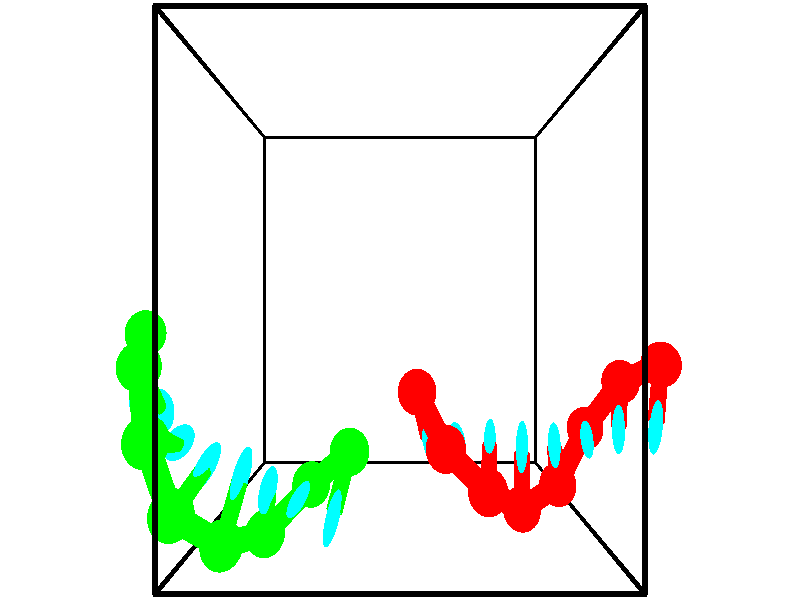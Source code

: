 // switches for output
#declare DRAW_BASES = 1; // possible values are 0, 1; only relevant for DNA ribbons
#declare DRAW_BASES_TYPE = 3; // possible values are 1, 2, 3; only relevant for DNA ribbons
#declare DRAW_FOG = 0; // set to 1 to enable fog

#include "colors.inc"

#include "transforms.inc"
background { rgb <1, 1, 1>}

#default {
   normal{
       ripples 0.25
       frequency 0.20
       turbulence 0.2
       lambda 5
   }
	finish {
		phong 0.1
		phong_size 40.
	}
}

// original window dimensions: 1024x640


// camera settings

camera {
	sky <-0, 1, 0>
	up <-0, 1, 0>
	right 1.6 * <1, 0, 0>
	location <2.5, 2.5, 11.1562>
	look_at <2.5, 2.5, 2.5>
	direction <0, 0, -8.6562>
	angle 67.0682
}


# declare cpy_camera_pos = <2.5, 2.5, 11.1562>;
# if (DRAW_FOG = 1)
fog {
	fog_type 2
	up vnormalize(cpy_camera_pos)
	color rgbt<1,1,1,0.3>
	distance 1e-5
	fog_alt 3e-3
	fog_offset 4
}
# end


// LIGHTS

# declare lum = 6;
global_settings {
	ambient_light rgb lum * <0.05, 0.05, 0.05>
	max_trace_level 15
}# declare cpy_direct_light_amount = 0.25;
light_source
{	1000 * <-1, -1, 1>,
	rgb lum * cpy_direct_light_amount
	parallel
}

light_source
{	1000 * <1, 1, -1>,
	rgb lum * cpy_direct_light_amount
	parallel
}

// strand 0

// nucleotide -1

// particle -1
sphere {
	<2.721260, 1.506639, 3.344181> 0.250000
	pigment { color rgbt <1,0,0,0> }
	no_shadow
}
cylinder {
	<2.815296, 1.173157, 3.144315>,  <2.871718, 0.973067, 3.024395>, 0.100000
	pigment { color rgbt <1,0,0,0> }
	no_shadow
}
cylinder {
	<2.815296, 1.173157, 3.144315>,  <2.721260, 1.506639, 3.344181>, 0.100000
	pigment { color rgbt <1,0,0,0> }
	no_shadow
}

// particle -1
sphere {
	<2.815296, 1.173157, 3.144315> 0.100000
	pigment { color rgbt <1,0,0,0> }
	no_shadow
}
sphere {
	0, 1
	scale<0.080000,0.200000,0.300000>
	matrix <0.971927, 0.206674, 0.112448,
		0.009520, -0.512074, 0.858889,
		0.235091, -0.833706, -0.499666,
		2.885823, 0.923045, 2.994415>
	pigment { color rgbt <0,1,1,0> }
	no_shadow
}
cylinder {
	<3.067570, 0.960955, 3.681628>,  <2.721260, 1.506639, 3.344181>, 0.130000
	pigment { color rgbt <1,0,0,0> }
	no_shadow
}

// nucleotide -1

// particle -1
sphere {
	<3.067570, 0.960955, 3.681628> 0.250000
	pigment { color rgbt <1,0,0,0> }
	no_shadow
}
cylinder {
	<3.185429, 0.941742, 3.299869>,  <3.256144, 0.930214, 3.070813>, 0.100000
	pigment { color rgbt <1,0,0,0> }
	no_shadow
}
cylinder {
	<3.185429, 0.941742, 3.299869>,  <3.067570, 0.960955, 3.681628>, 0.100000
	pigment { color rgbt <1,0,0,0> }
	no_shadow
}

// particle -1
sphere {
	<3.185429, 0.941742, 3.299869> 0.100000
	pigment { color rgbt <1,0,0,0> }
	no_shadow
}
sphere {
	0, 1
	scale<0.080000,0.200000,0.300000>
	matrix <0.914759, 0.303058, 0.267155,
		0.276406, -0.951761, 0.133233,
		0.294645, -0.048032, -0.954399,
		3.273822, 0.927332, 3.013549>
	pigment { color rgbt <0,1,1,0> }
	no_shadow
}
cylinder {
	<3.603009, 0.494759, 3.604722>,  <3.067570, 0.960955, 3.681628>, 0.130000
	pigment { color rgbt <1,0,0,0> }
	no_shadow
}

// nucleotide -1

// particle -1
sphere {
	<3.603009, 0.494759, 3.604722> 0.250000
	pigment { color rgbt <1,0,0,0> }
	no_shadow
}
cylinder {
	<3.661854, 0.733757, 3.289417>,  <3.697160, 0.877156, 3.100234>, 0.100000
	pigment { color rgbt <1,0,0,0> }
	no_shadow
}
cylinder {
	<3.661854, 0.733757, 3.289417>,  <3.603009, 0.494759, 3.604722>, 0.100000
	pigment { color rgbt <1,0,0,0> }
	no_shadow
}

// particle -1
sphere {
	<3.661854, 0.733757, 3.289417> 0.100000
	pigment { color rgbt <1,0,0,0> }
	no_shadow
}
sphere {
	0, 1
	scale<0.080000,0.200000,0.300000>
	matrix <0.984518, -0.011662, 0.174897,
		0.095307, -0.801788, -0.589960,
		0.147111, 0.597495, -0.788263,
		3.705987, 0.913006, 3.052938>
	pigment { color rgbt <0,1,1,0> }
	no_shadow
}
cylinder {
	<4.132202, 0.164736, 3.066423>,  <3.603009, 0.494759, 3.604722>, 0.130000
	pigment { color rgbt <1,0,0,0> }
	no_shadow
}

// nucleotide -1

// particle -1
sphere {
	<4.132202, 0.164736, 3.066423> 0.250000
	pigment { color rgbt <1,0,0,0> }
	no_shadow
}
cylinder {
	<4.127552, 0.563461, 3.097989>,  <4.124763, 0.802697, 3.116929>, 0.100000
	pigment { color rgbt <1,0,0,0> }
	no_shadow
}
cylinder {
	<4.127552, 0.563461, 3.097989>,  <4.132202, 0.164736, 3.066423>, 0.100000
	pigment { color rgbt <1,0,0,0> }
	no_shadow
}

// particle -1
sphere {
	<4.127552, 0.563461, 3.097989> 0.100000
	pigment { color rgbt <1,0,0,0> }
	no_shadow
}
sphere {
	0, 1
	scale<0.080000,0.200000,0.300000>
	matrix <0.967134, -0.008840, 0.254113,
		0.254001, 0.079275, -0.963950,
		-0.011624, 0.996814, 0.078915,
		4.124065, 0.862505, 3.121664>
	pigment { color rgbt <0,1,1,0> }
	no_shadow
}
cylinder {
	<4.694324, 0.358130, 2.757064>,  <4.132202, 0.164736, 3.066423>, 0.130000
	pigment { color rgbt <1,0,0,0> }
	no_shadow
}

// nucleotide -1

// particle -1
sphere {
	<4.694324, 0.358130, 2.757064> 0.250000
	pigment { color rgbt <1,0,0,0> }
	no_shadow
}
cylinder {
	<4.607040, 0.666893, 2.995910>,  <4.554670, 0.852150, 3.139217>, 0.100000
	pigment { color rgbt <1,0,0,0> }
	no_shadow
}
cylinder {
	<4.607040, 0.666893, 2.995910>,  <4.694324, 0.358130, 2.757064>, 0.100000
	pigment { color rgbt <1,0,0,0> }
	no_shadow
}

// particle -1
sphere {
	<4.607040, 0.666893, 2.995910> 0.100000
	pigment { color rgbt <1,0,0,0> }
	no_shadow
}
sphere {
	0, 1
	scale<0.080000,0.200000,0.300000>
	matrix <0.951456, 0.032180, 0.306098,
		0.217064, 0.634921, -0.741457,
		-0.218208, 0.771906, 0.597115,
		4.541578, 0.898465, 3.175044>
	pigment { color rgbt <0,1,1,0> }
	no_shadow
}
cylinder {
	<5.135776, 0.976994, 2.552812>,  <4.694324, 0.358130, 2.757064>, 0.130000
	pigment { color rgbt <1,0,0,0> }
	no_shadow
}

// nucleotide -1

// particle -1
sphere {
	<5.135776, 0.976994, 2.552812> 0.250000
	pigment { color rgbt <1,0,0,0> }
	no_shadow
}
cylinder {
	<5.032612, 0.975594, 2.939277>,  <4.970713, 0.974754, 3.171156>, 0.100000
	pigment { color rgbt <1,0,0,0> }
	no_shadow
}
cylinder {
	<5.032612, 0.975594, 2.939277>,  <5.135776, 0.976994, 2.552812>, 0.100000
	pigment { color rgbt <1,0,0,0> }
	no_shadow
}

// particle -1
sphere {
	<5.032612, 0.975594, 2.939277> 0.100000
	pigment { color rgbt <1,0,0,0> }
	no_shadow
}
sphere {
	0, 1
	scale<0.080000,0.200000,0.300000>
	matrix <0.956434, 0.140670, 0.255823,
		-0.136805, 0.990050, -0.032933,
		-0.257910, -0.003500, 0.966162,
		4.955239, 0.974544, 3.229125>
	pigment { color rgbt <0,1,1,0> }
	no_shadow
}
cylinder {
	<5.541894, 1.559707, 2.824872>,  <5.135776, 0.976994, 2.552812>, 0.130000
	pigment { color rgbt <1,0,0,0> }
	no_shadow
}

// nucleotide -1

// particle -1
sphere {
	<5.541894, 1.559707, 2.824872> 0.250000
	pigment { color rgbt <1,0,0,0> }
	no_shadow
}
cylinder {
	<5.426781, 1.298782, 3.105349>,  <5.357712, 1.142228, 3.273635>, 0.100000
	pigment { color rgbt <1,0,0,0> }
	no_shadow
}
cylinder {
	<5.426781, 1.298782, 3.105349>,  <5.541894, 1.559707, 2.824872>, 0.100000
	pigment { color rgbt <1,0,0,0> }
	no_shadow
}

// particle -1
sphere {
	<5.426781, 1.298782, 3.105349> 0.100000
	pigment { color rgbt <1,0,0,0> }
	no_shadow
}
sphere {
	0, 1
	scale<0.080000,0.200000,0.300000>
	matrix <0.912566, 0.035325, 0.407400,
		-0.290521, 0.757128, 0.585111,
		-0.287785, -0.652311, 0.701192,
		5.340446, 1.103089, 3.315706>
	pigment { color rgbt <0,1,1,0> }
	no_shadow
}
cylinder {
	<5.908420, 1.796847, 3.268592>,  <5.541894, 1.559707, 2.824872>, 0.130000
	pigment { color rgbt <1,0,0,0> }
	no_shadow
}

// nucleotide -1

// particle -1
sphere {
	<5.908420, 1.796847, 3.268592> 0.250000
	pigment { color rgbt <1,0,0,0> }
	no_shadow
}
cylinder {
	<5.809017, 1.437126, 3.412537>,  <5.749375, 1.221294, 3.498904>, 0.100000
	pigment { color rgbt <1,0,0,0> }
	no_shadow
}
cylinder {
	<5.809017, 1.437126, 3.412537>,  <5.908420, 1.796847, 3.268592>, 0.100000
	pigment { color rgbt <1,0,0,0> }
	no_shadow
}

// particle -1
sphere {
	<5.809017, 1.437126, 3.412537> 0.100000
	pigment { color rgbt <1,0,0,0> }
	no_shadow
}
sphere {
	0, 1
	scale<0.080000,0.200000,0.300000>
	matrix <0.939775, -0.133843, 0.314497,
		-0.234663, 0.416344, 0.878402,
		-0.248507, -0.899302, 0.359862,
		5.734465, 1.167336, 3.520495>
	pigment { color rgbt <0,1,1,0> }
	no_shadow
}
// strand 1

// nucleotide -1

// particle -1
sphere {
	<1.862885, 0.904830, 3.545397> 0.250000
	pigment { color rgbt <0,1,0,0> }
	no_shadow
}
cylinder {
	<1.765251, 0.573700, 3.747438>,  <1.706671, 0.375022, 3.868662>, 0.100000
	pigment { color rgbt <0,1,0,0> }
	no_shadow
}
cylinder {
	<1.765251, 0.573700, 3.747438>,  <1.862885, 0.904830, 3.545397>, 0.100000
	pigment { color rgbt <0,1,0,0> }
	no_shadow
}

// particle -1
sphere {
	<1.765251, 0.573700, 3.747438> 0.100000
	pigment { color rgbt <0,1,0,0> }
	no_shadow
}
sphere {
	0, 1
	scale<0.080000,0.200000,0.300000>
	matrix <-0.965694, 0.255101, -0.048569,
		-0.088646, -0.499628, -0.861692,
		-0.244085, -0.827825, 0.505102,
		1.692026, 0.325352, 3.898968>
	pigment { color rgbt <0,1,1,0> }
	no_shadow
}
cylinder {
	<1.318944, 0.453358, 3.115678>,  <1.862885, 0.904830, 3.545397>, 0.130000
	pigment { color rgbt <0,1,0,0> }
	no_shadow
}

// nucleotide -1

// particle -1
sphere {
	<1.318944, 0.453358, 3.115678> 0.250000
	pigment { color rgbt <0,1,0,0> }
	no_shadow
}
cylinder {
	<1.288277, 0.467606, 3.514246>,  <1.269876, 0.476154, 3.753386>, 0.100000
	pigment { color rgbt <0,1,0,0> }
	no_shadow
}
cylinder {
	<1.288277, 0.467606, 3.514246>,  <1.318944, 0.453358, 3.115678>, 0.100000
	pigment { color rgbt <0,1,0,0> }
	no_shadow
}

// particle -1
sphere {
	<1.288277, 0.467606, 3.514246> 0.100000
	pigment { color rgbt <0,1,0,0> }
	no_shadow
}
sphere {
	0, 1
	scale<0.080000,0.200000,0.300000>
	matrix <-0.849945, 0.520133, -0.083991,
		-0.521263, -0.853342, -0.009604,
		-0.076668, 0.035618, 0.996420,
		1.265276, 0.478291, 3.813172>
	pigment { color rgbt <0,1,1,0> }
	no_shadow
}
cylinder {
	<0.773605, 0.008190, 3.423523>,  <1.318944, 0.453358, 3.115678>, 0.130000
	pigment { color rgbt <0,1,0,0> }
	no_shadow
}

// nucleotide -1

// particle -1
sphere {
	<0.773605, 0.008190, 3.423523> 0.250000
	pigment { color rgbt <0,1,0,0> }
	no_shadow
}
cylinder {
	<0.843597, 0.330078, 3.650434>,  <0.885593, 0.523211, 3.786581>, 0.100000
	pigment { color rgbt <0,1,0,0> }
	no_shadow
}
cylinder {
	<0.843597, 0.330078, 3.650434>,  <0.773605, 0.008190, 3.423523>, 0.100000
	pigment { color rgbt <0,1,0,0> }
	no_shadow
}

// particle -1
sphere {
	<0.843597, 0.330078, 3.650434> 0.100000
	pigment { color rgbt <0,1,0,0> }
	no_shadow
}
sphere {
	0, 1
	scale<0.080000,0.200000,0.300000>
	matrix <-0.940333, 0.307361, -0.145958,
		-0.291815, -0.507890, 0.810489,
		0.174982, 0.804722, 0.567278,
		0.896092, 0.571495, 3.820617>
	pigment { color rgbt <0,1,1,0> }
	no_shadow
}
cylinder {
	<0.379264, 0.068926, 3.986492>,  <0.773605, 0.008190, 3.423523>, 0.130000
	pigment { color rgbt <0,1,0,0> }
	no_shadow
}

// nucleotide -1

// particle -1
sphere {
	<0.379264, 0.068926, 3.986492> 0.250000
	pigment { color rgbt <0,1,0,0> }
	no_shadow
}
cylinder {
	<0.479790, 0.433098, 3.855062>,  <0.540105, 0.651601, 3.776205>, 0.100000
	pigment { color rgbt <0,1,0,0> }
	no_shadow
}
cylinder {
	<0.479790, 0.433098, 3.855062>,  <0.379264, 0.068926, 3.986492>, 0.100000
	pigment { color rgbt <0,1,0,0> }
	no_shadow
}

// particle -1
sphere {
	<0.479790, 0.433098, 3.855062> 0.100000
	pigment { color rgbt <0,1,0,0> }
	no_shadow
}
sphere {
	0, 1
	scale<0.080000,0.200000,0.300000>
	matrix <-0.966618, 0.218573, -0.133697,
		-0.049905, 0.351205, 0.934968,
		0.251314, 0.910429, -0.328574,
		0.555184, 0.706227, 3.756490>
	pigment { color rgbt <0,1,1,0> }
	no_shadow
}
cylinder {
	<-0.066818, 0.483424, 4.386212>,  <0.379264, 0.068926, 3.986492>, 0.130000
	pigment { color rgbt <0,1,0,0> }
	no_shadow
}

// nucleotide -1

// particle -1
sphere {
	<-0.066818, 0.483424, 4.386212> 0.250000
	pigment { color rgbt <0,1,0,0> }
	no_shadow
}
cylinder {
	<0.053146, 0.673759, 4.055484>,  <0.125125, 0.787961, 3.857048>, 0.100000
	pigment { color rgbt <0,1,0,0> }
	no_shadow
}
cylinder {
	<0.053146, 0.673759, 4.055484>,  <-0.066818, 0.483424, 4.386212>, 0.100000
	pigment { color rgbt <0,1,0,0> }
	no_shadow
}

// particle -1
sphere {
	<0.053146, 0.673759, 4.055484> 0.100000
	pigment { color rgbt <0,1,0,0> }
	no_shadow
}
sphere {
	0, 1
	scale<0.080000,0.200000,0.300000>
	matrix <-0.935511, 0.316363, -0.157269,
		0.186740, 0.820666, 0.540032,
		0.299911, 0.475838, -0.826820,
		0.143120, 0.816511, 3.807438>
	pigment { color rgbt <0,1,1,0> }
	no_shadow
}
cylinder {
	<-0.319466, 1.183791, 4.460175>,  <-0.066818, 0.483424, 4.386212>, 0.130000
	pigment { color rgbt <0,1,0,0> }
	no_shadow
}

// nucleotide -1

// particle -1
sphere {
	<-0.319466, 1.183791, 4.460175> 0.250000
	pigment { color rgbt <0,1,0,0> }
	no_shadow
}
cylinder {
	<-0.249123, 1.106049, 4.074159>,  <-0.206917, 1.059403, 3.842550>, 0.100000
	pigment { color rgbt <0,1,0,0> }
	no_shadow
}
cylinder {
	<-0.249123, 1.106049, 4.074159>,  <-0.319466, 1.183791, 4.460175>, 0.100000
	pigment { color rgbt <0,1,0,0> }
	no_shadow
}

// particle -1
sphere {
	<-0.249123, 1.106049, 4.074159> 0.100000
	pigment { color rgbt <0,1,0,0> }
	no_shadow
}
sphere {
	0, 1
	scale<0.080000,0.200000,0.300000>
	matrix <-0.888432, 0.390883, -0.240622,
		0.423983, 0.899687, -0.103933,
		0.175859, -0.194357, -0.965038,
		-0.196365, 1.047742, 3.784648>
	pigment { color rgbt <0,1,1,0> }
	no_shadow
}
cylinder {
	<-0.582006, 1.841036, 4.028806>,  <-0.319466, 1.183791, 4.460175>, 0.130000
	pigment { color rgbt <0,1,0,0> }
	no_shadow
}

// nucleotide -1

// particle -1
sphere {
	<-0.582006, 1.841036, 4.028806> 0.250000
	pigment { color rgbt <0,1,0,0> }
	no_shadow
}
cylinder {
	<-0.546432, 1.547089, 3.759864>,  <-0.525088, 1.370720, 3.598499>, 0.100000
	pigment { color rgbt <0,1,0,0> }
	no_shadow
}
cylinder {
	<-0.546432, 1.547089, 3.759864>,  <-0.582006, 1.841036, 4.028806>, 0.100000
	pigment { color rgbt <0,1,0,0> }
	no_shadow
}

// particle -1
sphere {
	<-0.546432, 1.547089, 3.759864> 0.100000
	pigment { color rgbt <0,1,0,0> }
	no_shadow
}
sphere {
	0, 1
	scale<0.080000,0.200000,0.300000>
	matrix <-0.894439, 0.238091, -0.378538,
		0.438257, 0.635045, -0.636120,
		0.088934, -0.734868, -0.672355,
		-0.519752, 1.326628, 3.558158>
	pigment { color rgbt <0,1,1,0> }
	no_shadow
}
cylinder {
	<-0.788674, 2.140115, 3.348303>,  <-0.582006, 1.841036, 4.028806>, 0.130000
	pigment { color rgbt <0,1,0,0> }
	no_shadow
}

// nucleotide -1

// particle -1
sphere {
	<-0.788674, 2.140115, 3.348303> 0.250000
	pigment { color rgbt <0,1,0,0> }
	no_shadow
}
cylinder {
	<-0.828941, 1.745308, 3.298245>,  <-0.853102, 1.508424, 3.268210>, 0.100000
	pigment { color rgbt <0,1,0,0> }
	no_shadow
}
cylinder {
	<-0.828941, 1.745308, 3.298245>,  <-0.788674, 2.140115, 3.348303>, 0.100000
	pigment { color rgbt <0,1,0,0> }
	no_shadow
}

// particle -1
sphere {
	<-0.828941, 1.745308, 3.298245> 0.100000
	pigment { color rgbt <0,1,0,0> }
	no_shadow
}
sphere {
	0, 1
	scale<0.080000,0.200000,0.300000>
	matrix <-0.864394, 0.149050, -0.480216,
		0.492635, 0.059833, -0.868177,
		-0.100670, -0.987018, -0.125146,
		-0.859142, 1.449203, 3.260701>
	pigment { color rgbt <0,1,1,0> }
	no_shadow
}
// box output
cylinder {
	<0.000000, 0.000000, 0.000000>,  <5.000000, 0.000000, 0.000000>, 0.025000
	pigment { color rgbt <0,0,0,0> }
	no_shadow
}
cylinder {
	<0.000000, 0.000000, 0.000000>,  <0.000000, 5.000000, 0.000000>, 0.025000
	pigment { color rgbt <0,0,0,0> }
	no_shadow
}
cylinder {
	<0.000000, 0.000000, 0.000000>,  <0.000000, 0.000000, 5.000000>, 0.025000
	pigment { color rgbt <0,0,0,0> }
	no_shadow
}
cylinder {
	<5.000000, 5.000000, 5.000000>,  <0.000000, 5.000000, 5.000000>, 0.025000
	pigment { color rgbt <0,0,0,0> }
	no_shadow
}
cylinder {
	<5.000000, 5.000000, 5.000000>,  <5.000000, 0.000000, 5.000000>, 0.025000
	pigment { color rgbt <0,0,0,0> }
	no_shadow
}
cylinder {
	<5.000000, 5.000000, 5.000000>,  <5.000000, 5.000000, 0.000000>, 0.025000
	pigment { color rgbt <0,0,0,0> }
	no_shadow
}
cylinder {
	<0.000000, 0.000000, 5.000000>,  <0.000000, 5.000000, 5.000000>, 0.025000
	pigment { color rgbt <0,0,0,0> }
	no_shadow
}
cylinder {
	<0.000000, 0.000000, 5.000000>,  <5.000000, 0.000000, 5.000000>, 0.025000
	pigment { color rgbt <0,0,0,0> }
	no_shadow
}
cylinder {
	<5.000000, 5.000000, 0.000000>,  <0.000000, 5.000000, 0.000000>, 0.025000
	pigment { color rgbt <0,0,0,0> }
	no_shadow
}
cylinder {
	<5.000000, 5.000000, 0.000000>,  <5.000000, 0.000000, 0.000000>, 0.025000
	pigment { color rgbt <0,0,0,0> }
	no_shadow
}
cylinder {
	<5.000000, 0.000000, 5.000000>,  <5.000000, 0.000000, 0.000000>, 0.025000
	pigment { color rgbt <0,0,0,0> }
	no_shadow
}
cylinder {
	<0.000000, 5.000000, 0.000000>,  <0.000000, 5.000000, 5.000000>, 0.025000
	pigment { color rgbt <0,0,0,0> }
	no_shadow
}
// end of box output
